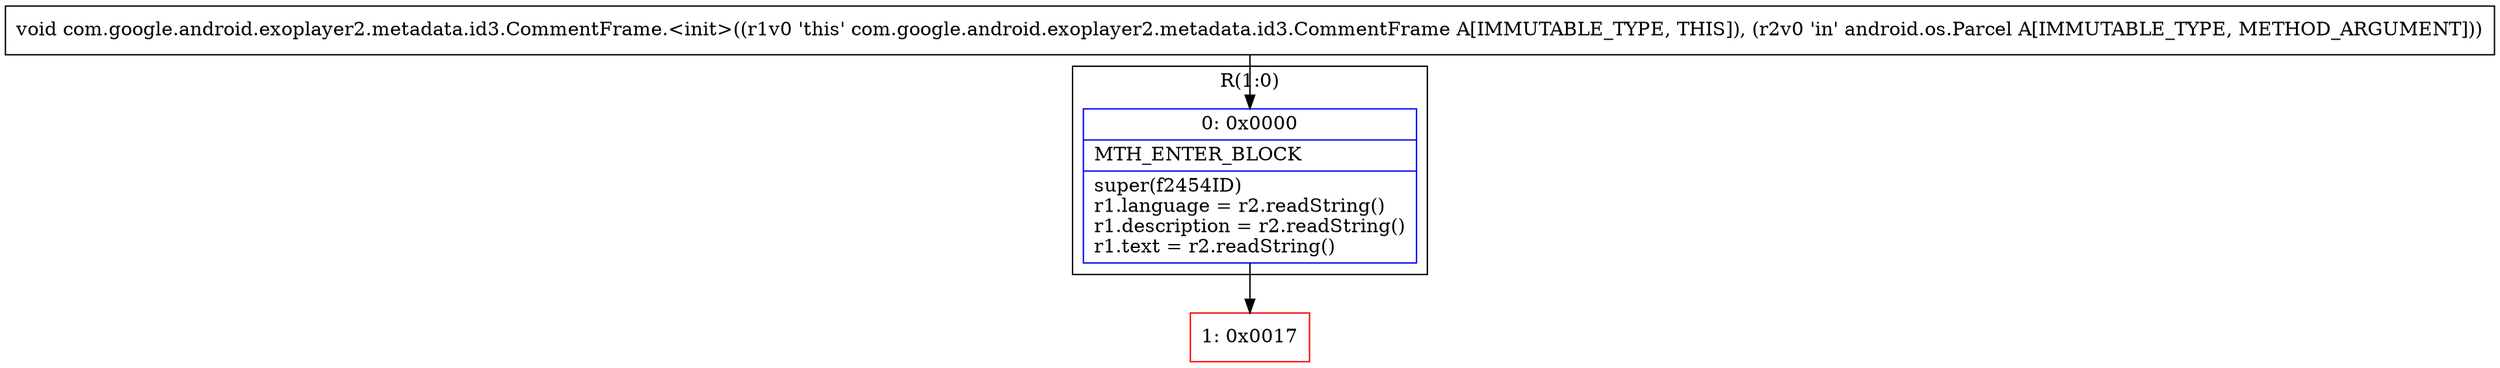 digraph "CFG forcom.google.android.exoplayer2.metadata.id3.CommentFrame.\<init\>(Landroid\/os\/Parcel;)V" {
subgraph cluster_Region_1017846804 {
label = "R(1:0)";
node [shape=record,color=blue];
Node_0 [shape=record,label="{0\:\ 0x0000|MTH_ENTER_BLOCK\l|super(f2454ID)\lr1.language = r2.readString()\lr1.description = r2.readString()\lr1.text = r2.readString()\l}"];
}
Node_1 [shape=record,color=red,label="{1\:\ 0x0017}"];
MethodNode[shape=record,label="{void com.google.android.exoplayer2.metadata.id3.CommentFrame.\<init\>((r1v0 'this' com.google.android.exoplayer2.metadata.id3.CommentFrame A[IMMUTABLE_TYPE, THIS]), (r2v0 'in' android.os.Parcel A[IMMUTABLE_TYPE, METHOD_ARGUMENT])) }"];
MethodNode -> Node_0;
Node_0 -> Node_1;
}

